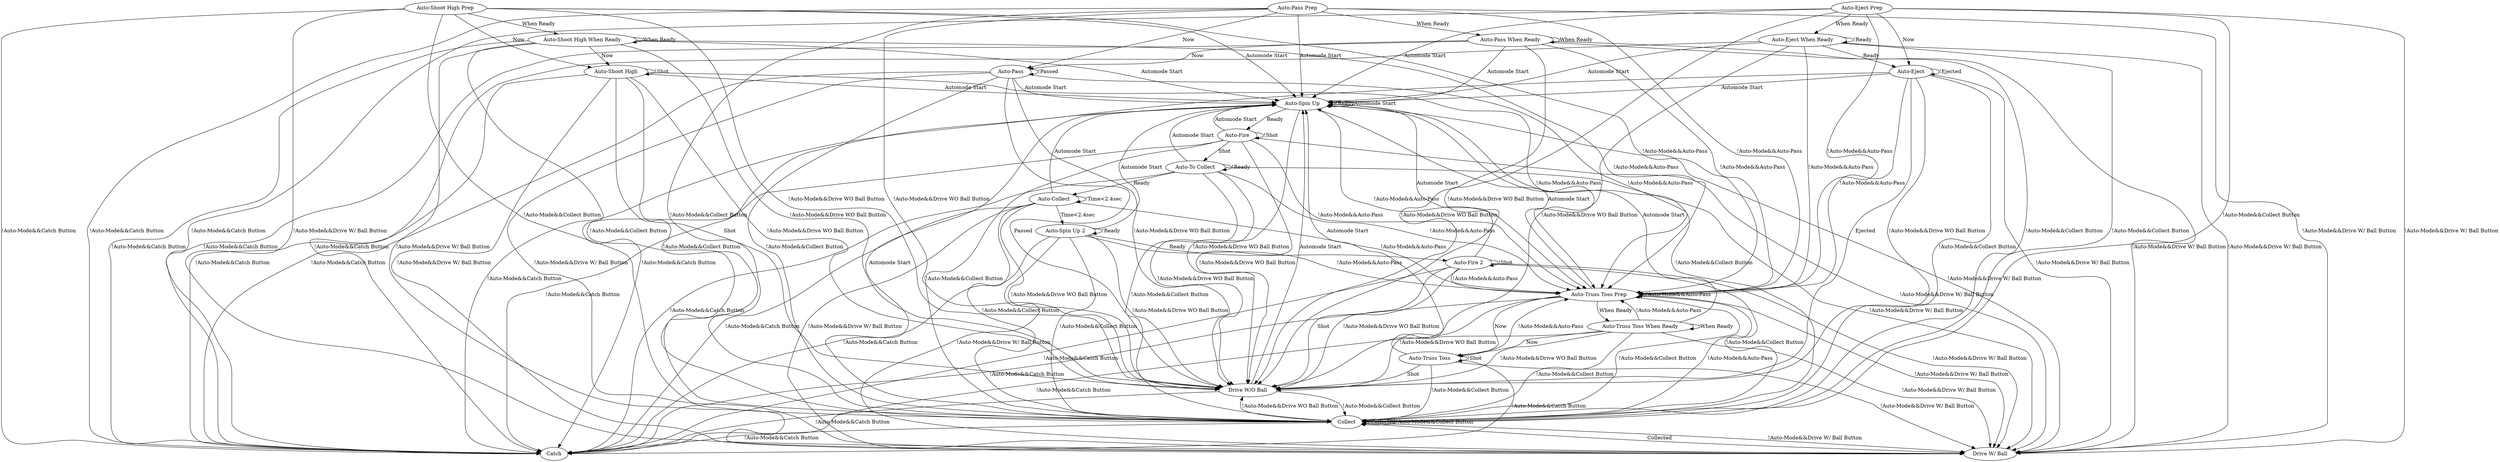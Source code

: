 digraph G{
	"Auto-Spin Up"->"Auto-Fire" [label="Ready"];
	"Auto-Spin Up"->"Auto-Spin Up"[label="!Ready"];
	"Auto-Spin Up"->"Auto-Spin Up"[label="Automode Start"];
	"Auto-Spin Up"->"Catch"[label="!Auto-Mode&&Catch Button"];
	"Auto-Spin Up"->"Collect"[label="!Auto-Mode&&Collect Button"];
	"Auto-Spin Up"->"Drive W/ Ball"[label="!Auto-Mode&&Drive W/ Ball Button"];
	"Auto-Spin Up"->"Drive W/O Ball"[label="!Auto-Mode&&Drive WO Ball Button"];
	"Auto-Spin Up"->"Auto-Truss Toss Prep"[label="!Auto-Mode&&Auto-Pass"];
	"Auto-Fire"->"Auto-To Collect"[label="Shot"];
	"Auto-Fire"->"Auto-Fire"[label="!Shot"];
	"Auto-Fire"->"Auto-Spin Up"[label="Automode Start"];
	"Auto-Fire"->"Catch"[label="!Auto-Mode&&Catch Button"];
	"Auto-Fire"->"Collect"[label="!Auto-Mode&&Collect Button"];
	"Auto-Fire"->"Drive W/ Ball"[label="!Auto-Mode&&Drive W/ Ball Button"];
	"Auto-Fire"->"Drive W/O Ball"[label="!Auto-Mode&&Drive WO Ball Button"];
	"Auto-Fire"->"Auto-Truss Toss Prep"[label="!Auto-Mode&&Auto-Pass"];
	"Auto-To Collect"->"Auto-Collect"[label="Ready"];
	"Auto-To Collect"->"Auto-To Collect"[label="!Ready"];
	"Auto-To Collect"->"Auto-Spin Up"[label="Automode Start"];
	"Auto-To Collect"->"Catch"[label="!Auto-Mode&&Catch Button"];
	"Auto-To Collect"->"Collect"[label="!Auto-Mode&&Collect Button"];
	"Auto-To Collect"->"Drive W/ Ball"[label="!Auto-Mode&&Drive W/ Ball Button"];
	"Auto-To Collect"->"Drive W/O Ball"[label="!Auto-Mode&&Drive WO Ball Button"];
	"Auto-To Collect"->"Auto-Truss Toss Prep"[label="!Auto-Mode&&Auto-Pass"];
	"Auto-Collect"->"Auto-Spin Up 2"[label="Time<2.4sec"];
	"Auto-Collect"->"Auto-Collect"[label="!Time<2.4sec"];
	"Auto-Collect"->"Auto-Spin Up"[label="Automode Start"];
	"Auto-Collect"->"Catch"[label="!Auto-Mode&&Catch Button"];
	"Auto-Collect"->"Collect"[label="!Auto-Mode&&Collect Button"];
	"Auto-Collect"->"Drive W/ Ball"[label="!Auto-Mode&&Drive W/ Ball Button"];
	"Auto-Collect"->"Drive W/O Ball"[label="!Auto-Mode&&Drive WO Ball Button"];
	"Auto-Collect"->"Auto-Truss Toss Prep"[label="!Auto-Mode&&Auto-Pass"];
	"Auto-Spin Up 2"->"Auto-Fire 2"[label="Ready"];
	"Auto-Spin Up 2"->"Auto-Spin Up 2"[label="!Ready"];
	"Auto-Spin Up 2"->"Auto-Spin Up"[label="Automode Start"];
	"Auto-Spin Up 2"->"Catch"[label="!Auto-Mode&&Catch Button"];
	"Auto-Spin Up 2"->"Collect"[label="!Auto-Mode&&Collect Button"];
	"Auto-Spin Up 2"->"Drive W/ Ball"[label="!Auto-Mode&&Drive W/ Ball Button"];
	"Auto-Spin Up 2"->"Drive W/O Ball"[label="!Auto-Mode&&Drive WO Ball Button"];
	"Auto-Spin Up 2"->"Auto-Truss Toss Prep"[label="!Auto-Mode&&Auto-Pass"];
	"Auto-Fire 2"->"Drive W/O Ball"[label="Shot"];
	"Auto-Fire 2"->"Auto-Fire 2"[label="!Shot"];
	"Auto-Fire 2"->"Auto-Spin Up"[label="Automode Start"];
	"Auto-Fire 2"->"Catch"[label="!Auto-Mode&&Catch Button"];
	"Auto-Fire 2"->"Collect"[label="!Auto-Mode&&Collect Button"];
	"Auto-Fire 2"->"Drive W/ Ball"[label="!Auto-Mode&&Drive W/ Ball Button"];
	"Auto-Fire 2"->"Drive W/O Ball"[label="!Auto-Mode&&Drive WO Ball Button"];
	"Auto-Fire 2"->"Auto-Truss Toss Prep"[label="!Auto-Mode&&Auto-Pass"];
	"Collect"->"Drive W/ Ball"[label="Collected"];
	"Collect"->"Collect"[label="!Collected"];
	"Collect"->"Auto-Spin Up"[label="Automode Start"];
	"Collect"->"Catch"[label="!Auto-Mode&&Catch Button"];
	"Collect"->"Collect"[label="!Auto-Mode&&Collect Button"];
	"Collect"->"Drive W/ Ball"[label="!Auto-Mode&&Drive W/ Ball Button"];
	"Collect"->"Drive W/O Ball"[label="!Auto-Mode&&Drive WO Ball Button"];
	"Collect"->"Auto-Truss Toss Prep"[label="!Auto-Mode&&Auto-Pass"];
	"Auto-Shoot High Prep"->"Auto-Shoot High"[label="Now"];
	"Auto-Shoot High Prep"->"Auto-Shoot High When Ready"[label="When Ready"];
	"Auto-Shoot High Prep"->"Auto-Spin Up"[label="Automode Start"];
	"Auto-Shoot High Prep"->"Catch"[label="!Auto-Mode&&Catch Button"];
	"Auto-Shoot High Prep"->"Collect"[label="!Auto-Mode&&Collect Button"];
	"Auto-Shoot High Prep"->"Drive W/ Ball"[label="!Auto-Mode&&Drive W/ Ball Button"];
	"Auto-Shoot High Prep"->"Drive W/O Ball"[label="!Auto-Mode&&Drive WO Ball Button"];
	"Auto-Shoot High Prep"->"Auto-Truss Toss Prep"[label="!Auto-Mode&&Auto-Pass"];
	"Auto-Shoot High"->"Drive W/O Ball"[label="Shot"];
	"Auto-Shoot High"->"Auto-Shoot High"[label="!Shot"];
	"Auto-Shoot High"->"Auto-Spin Up"[label="Automode Start"];
	"Auto-Shoot High"->"Catch"[label="!Auto-Mode&&Catch Button"];
	"Auto-Shoot High"->"Drive W/ Ball"[label="!Auto-Mode&&Drive W/ Ball Button"];
	"Auto-Shoot High"->"Collect"[label="!Auto-Mode&&Collect Button"];
	"Auto-Shoot High"->"Drive W/O Ball"[label="!Auto-Mode&&Drive WO Ball Button"];
	"Auto-Shoot High"->"Auto-Truss Toss Prep"[label="!Auto-Mode&&Auto-Pass"];
	"Auto-Shoot High When Ready"->"Auto-Shoot High"[label="Now"];
	"Auto-Shoot High When Ready"->"Auto-Shoot High When Ready"[label="When Ready"];
	"Auto-Shoot High When Ready"->"Auto-Spin Up"[label="Automode Start"];
	"Auto-Shoot High When Ready"->"Catch"[label="!Auto-Mode&&Catch Button"];
	"Auto-Shoot High When Ready"->"Collect"[label="!Auto-Mode&&Collect Button"];
	"Auto-Shoot High When Ready"->"Drive W/ Ball"[label="!Auto-Mode&&Drive W/ Ball Button"];
	"Auto-Shoot High When Ready"->"Drive W/O Ball"[label="!Auto-Mode&&Drive WO Ball Button"];
	"Auto-Shoot High When Ready"->"Auto-Truss Toss Prep"[label="!Auto-Mode&&Auto-Pass"];
	"Auto-Truss Toss Prep"->"Auto-Truss Toss"[label="Now"];
	"Auto-Truss Toss Prep"->"Auto-Truss Toss When Ready"[label="When Ready"];
	"Auto-Truss Toss Prep"->"Auto-Spin Up"[label="Automode Start"];
	"Auto-Truss Toss Prep"->"Catch"[label="!Auto-Mode&&Catch Button"];
	"Auto-Truss Toss Prep"->"Collect"[label="!Auto-Mode&&Collect Button"];
	"Auto-Truss Toss Prep"->"Drive W/ Ball"[label="!Auto-Mode&&Drive W/ Ball Button"];
	"Auto-Truss Toss Prep"->"Drive W/O Ball"[label="!Auto-Mode&&Drive WO Ball Button"];
	"Auto-Truss Toss Prep"->"Auto-Truss Toss Prep"[label="!Auto-Mode&&Auto-Pass"];
	"Auto-Truss Toss"->"Drive W/O Ball"[label="Shot"];
	"Auto-Truss Toss"->"Auto-Truss Toss"[label="!Shot"];
	"Auto-Truss Toss"->"Auto-Spin Up"[label="Automode Start"];
	"Auto-Truss Toss"->"Catch"[label="!Auto-Mode&&Catch Button"];
	"Auto-Truss Toss"->"Collect"[label="!Auto-Mode&&Collect Button"];
	"Auto-Truss Toss"->"Drive W/ Ball"[label="!Auto-Mode&&Drive W/ Ball Button"];
	"Auto-Truss Toss"->"Auto-Truss Toss Prep"[label="!Auto-Mode&&Auto-Pass"];
	"Auto-Truss Toss When Ready"->"Drive W/O Ball"[label="!Auto-Mode&&Drive WO Ball Button"];
	"Auto-Truss Toss When Ready"->"Auto-Truss Toss"[label="Now"];
	"Auto-Truss Toss When Ready"->"Auto-Truss Toss When Ready"[label="When Ready"];
	"Auto-Truss Toss When Ready"->"Auto-Spin Up"[label="Automode Start"];
	"Auto-Truss Toss When Ready"->"Catch"[label="!Auto-Mode&&Catch Button"];
	"Auto-Truss Toss When Ready"->"Collect"[label="!Auto-Mode&&Collect Button"];
	"Auto-Truss Toss When Ready"->"Drive W/ Ball"[label="!Auto-Mode&&Drive W/ Ball Button"];
	"Auto-Truss Toss When Ready"->"Auto-Truss Toss Prep"[label="!Auto-Mode&&Auto-Pass"];
	"Auto-Pass Prep"->"Auto-Pass"[label="Now"];
	"Auto-Pass Prep"->"Auto-Pass When Ready"[label="When Ready"];
	"Auto-Pass Prep"->"Auto-Spin Up"[label="Automode Start"];
	"Auto-Pass Prep"->"Catch"[label="!Auto-Mode&&Catch Button"];
	"Auto-Pass Prep"->"Collect"[label="!Auto-Mode&&Collect Button"];
	"Auto-Pass Prep"->"Drive W/ Ball"[label="!Auto-Mode&&Drive W/ Ball Button"];
	"Auto-Pass Prep"->"Drive W/O Ball"[label="!Auto-Mode&&Drive WO Ball Button"];
	"Auto-Pass Prep"->"Auto-Truss Toss Prep"[label="!Auto-Mode&&Auto-Pass"];
	"Auto-Pass"->"Drive W/O Ball"[label="Passed"];
	"Auto-Pass"->"Auto-Pass"[label="!Passed"];
	"Auto-Pass"->"Auto-Spin Up"[label="Automode Start"];
	"Auto-Pass"->"Catch"[label="!Auto-Mode&&Catch Button"];
	"Auto-Pass"->"Collect"[label="!Auto-Mode&&Collect Button"];
	"Auto-Pass"->"Drive W/ Ball"[label="!Auto-Mode&&Drive W/ Ball Button"];
	"Auto-Pass"->"Drive W/O Ball"[label="!Auto-Mode&&Drive WO Ball Button"];
	"Auto-Pass"->"Auto-Truss Toss Prep"[label="!Auto-Mode&&Auto-Pass"];
	"Auto-Pass When Ready"->"Auto-Pass"[label="Now"];
	"Auto-Pass When Ready"->"Auto-Pass When Ready"[label="When Ready"];
	"Auto-Pass When Ready"->"Auto-Spin Up"[label="Automode Start"];
	"Auto-Pass When Ready"->"Catch"[label="!Auto-Mode&&Catch Button"];
	"Auto-Pass When Ready"->"Collect"[label="!Auto-Mode&&Collect Button"];
	"Auto-Pass When Ready"->"Drive W/ Ball"[label="!Auto-Mode&&Drive W/ Ball Button"];
	"Auto-Pass When Ready"->"Drive W/O Ball"[label="!Auto-Mode&&Drive WO Ball Button"];
	"Auto-Pass When Ready"->"Auto-Truss Toss Prep"[label="!Auto-Mode&&Auto-Pass"];
	"Auto-Eject Prep"->"Auto-Eject"[label="Now"];
	"Auto-Eject Prep"->"Auto-Eject When Ready"[label="When Ready"];
	"Auto-Eject Prep"->"Auto-Spin Up"[label="Automode Start"];
	"Auto-Eject Prep"->"Catch"[label="!Auto-Mode&&Catch Button"];
	"Auto-Eject Prep"->"Collect"[label="!Auto-Mode&&Collect Button"];
	"Auto-Eject Prep"->"Drive W/ Ball"[label="!Auto-Mode&&Drive W/ Ball Button"];
	"Auto-Eject Prep"->"Drive W/O Ball"[label="!Auto-Mode&&Drive WO Ball Button"];
	"Auto-Eject Prep"->"Auto-Truss Toss Prep"[label="!Auto-Mode&&Auto-Pass"];
	"Auto-Eject"->"Drive W/O Ball"[label="Ejected"];
	"Auto-Eject"->"Auto-Eject"[label="!Ejected"];
	"Auto-Eject"->"Auto-Spin Up"[label="Automode Start"];
	"Auto-Eject"->"Catch"[label="!Auto-Mode&&Catch Button"];
	"Auto-Eject"->"Collect"[label="!Auto-Mode&&Collect Button"];
	"Auto-Eject"->"Drive W/ Ball"[label="!Auto-Mode&&Drive W/ Ball Button"];
	"Auto-Eject"->"Drive W/O Ball"[label="!Auto-Mode&&Drive WO Ball Button"];
	"Auto-Eject"->"Auto-Truss Toss Prep"[label="!Auto-Mode&&Auto-Pass"];
	"Auto-Eject When Ready"->"Auto-Eject"[label="Ready"];
	"Auto-Eject When Ready"->"Auto-Eject When Ready"[label="!Ready"];
	"Auto-Eject When Ready"->"Auto-Spin Up"[label="Automode Start"];
	"Auto-Eject When Ready"->"Catch"[label="!Auto-Mode&&Catch Button"];
	"Auto-Eject When Ready"->"Collect"[label="!Auto-Mode&&Collect Button"];
	"Auto-Eject When Ready"->"Drive W/ Ball"[label="!Auto-Mode&&Drive W/ Ball Button"];
	"Auto-Eject When Ready"->"Drive W/O Ball"[label="!Auto-Mode&&Drive WO Ball Button"];
	"Auto-Eject When Ready"->"Auto-Truss Toss Prep"[label="!Auto-Mode&&Auto-Pass"];
	"Drive W/O Ball"->"Auto-Spin Up"[label="Automode Start"];
	"Drive W/O Ball"->"Catch"[label="!Auto-Mode&&Catch Button"];
	"Drive W/O Ball"->"Collect"[label="!Auto-Mode&&Collect Button"];
}